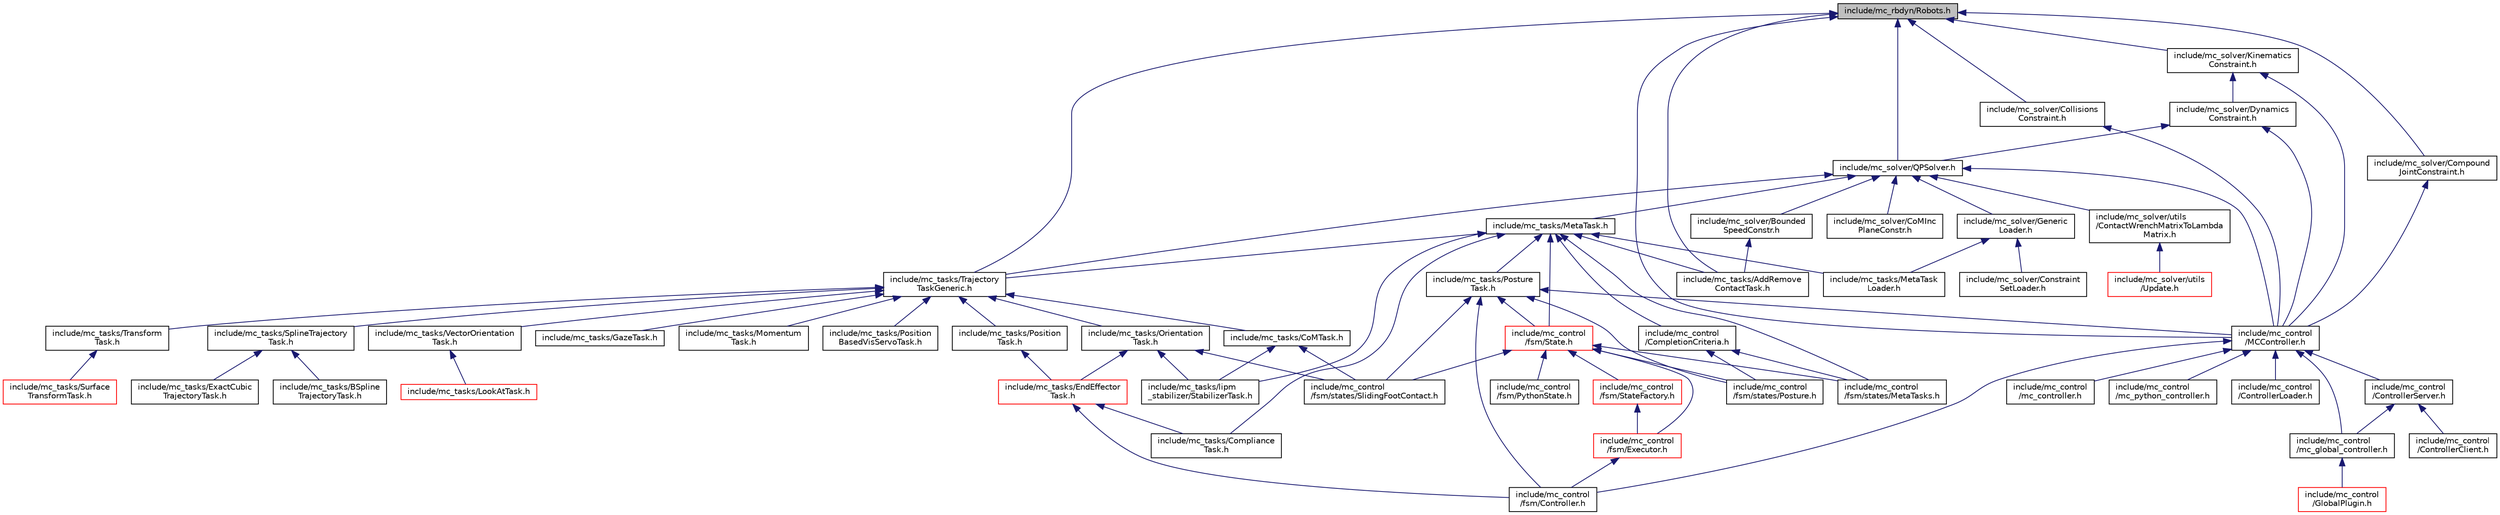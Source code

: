digraph "include/mc_rbdyn/Robots.h"
{
 // INTERACTIVE_SVG=YES
  edge [fontname="Helvetica",fontsize="10",labelfontname="Helvetica",labelfontsize="10"];
  node [fontname="Helvetica",fontsize="10",shape=record];
  Node55 [label="include/mc_rbdyn/Robots.h",height=0.2,width=0.4,color="black", fillcolor="grey75", style="filled", fontcolor="black"];
  Node55 -> Node56 [dir="back",color="midnightblue",fontsize="10",style="solid",fontname="Helvetica"];
  Node56 [label="include/mc_solver/QPSolver.h",height=0.2,width=0.4,color="black", fillcolor="white", style="filled",URL="$QPSolver_8h.html"];
  Node56 -> Node57 [dir="back",color="midnightblue",fontsize="10",style="solid",fontname="Helvetica"];
  Node57 [label="include/mc_tasks/MetaTask.h",height=0.2,width=0.4,color="black", fillcolor="white", style="filled",URL="$MetaTask_8h.html"];
  Node57 -> Node58 [dir="back",color="midnightblue",fontsize="10",style="solid",fontname="Helvetica"];
  Node58 [label="include/mc_control\l/CompletionCriteria.h",height=0.2,width=0.4,color="black", fillcolor="white", style="filled",URL="$CompletionCriteria_8h.html"];
  Node58 -> Node59 [dir="back",color="midnightblue",fontsize="10",style="solid",fontname="Helvetica"];
  Node59 [label="include/mc_control\l/fsm/states/MetaTasks.h",height=0.2,width=0.4,color="black", fillcolor="white", style="filled",URL="$MetaTasks_8h.html"];
  Node58 -> Node60 [dir="back",color="midnightblue",fontsize="10",style="solid",fontname="Helvetica"];
  Node60 [label="include/mc_control\l/fsm/states/Posture.h",height=0.2,width=0.4,color="black", fillcolor="white", style="filled",URL="$Posture_8h.html"];
  Node57 -> Node61 [dir="back",color="midnightblue",fontsize="10",style="solid",fontname="Helvetica"];
  Node61 [label="include/mc_tasks/Posture\lTask.h",height=0.2,width=0.4,color="black", fillcolor="white", style="filled",URL="$PostureTask_8h.html"];
  Node61 -> Node62 [dir="back",color="midnightblue",fontsize="10",style="solid",fontname="Helvetica"];
  Node62 [label="include/mc_control\l/MCController.h",height=0.2,width=0.4,color="black", fillcolor="white", style="filled",URL="$MCController_8h.html"];
  Node62 -> Node63 [dir="back",color="midnightblue",fontsize="10",style="solid",fontname="Helvetica"];
  Node63 [label="include/mc_control\l/ControllerServer.h",height=0.2,width=0.4,color="black", fillcolor="white", style="filled",URL="$ControllerServer_8h.html"];
  Node63 -> Node64 [dir="back",color="midnightblue",fontsize="10",style="solid",fontname="Helvetica"];
  Node64 [label="include/mc_control\l/ControllerClient.h",height=0.2,width=0.4,color="black", fillcolor="white", style="filled",URL="$ControllerClient_8h.html"];
  Node63 -> Node65 [dir="back",color="midnightblue",fontsize="10",style="solid",fontname="Helvetica"];
  Node65 [label="include/mc_control\l/mc_global_controller.h",height=0.2,width=0.4,color="black", fillcolor="white", style="filled",URL="$mc__global__controller_8h.html"];
  Node65 -> Node66 [dir="back",color="midnightblue",fontsize="10",style="solid",fontname="Helvetica"];
  Node66 [label="include/mc_control\l/GlobalPlugin.h",height=0.2,width=0.4,color="red", fillcolor="white", style="filled",URL="$GlobalPlugin_8h.html"];
  Node62 -> Node69 [dir="back",color="midnightblue",fontsize="10",style="solid",fontname="Helvetica"];
  Node69 [label="include/mc_control\l/ControllerLoader.h",height=0.2,width=0.4,color="black", fillcolor="white", style="filled",URL="$ControllerLoader_8h.html"];
  Node62 -> Node70 [dir="back",color="midnightblue",fontsize="10",style="solid",fontname="Helvetica"];
  Node70 [label="include/mc_control\l/fsm/Controller.h",height=0.2,width=0.4,color="black", fillcolor="white", style="filled",URL="$Controller_8h.html"];
  Node62 -> Node65 [dir="back",color="midnightblue",fontsize="10",style="solid",fontname="Helvetica"];
  Node62 -> Node71 [dir="back",color="midnightblue",fontsize="10",style="solid",fontname="Helvetica"];
  Node71 [label="include/mc_control\l/mc_controller.h",height=0.2,width=0.4,color="black", fillcolor="white", style="filled",URL="$mc__controller_8h.html"];
  Node62 -> Node72 [dir="back",color="midnightblue",fontsize="10",style="solid",fontname="Helvetica"];
  Node72 [label="include/mc_control\l/mc_python_controller.h",height=0.2,width=0.4,color="black", fillcolor="white", style="filled",URL="$mc__python__controller_8h.html"];
  Node61 -> Node73 [dir="back",color="midnightblue",fontsize="10",style="solid",fontname="Helvetica"];
  Node73 [label="include/mc_control\l/fsm/State.h",height=0.2,width=0.4,color="red", fillcolor="white", style="filled",URL="$State_8h.html"];
  Node73 -> Node74 [dir="back",color="midnightblue",fontsize="10",style="solid",fontname="Helvetica"];
  Node74 [label="include/mc_control\l/fsm/Executor.h",height=0.2,width=0.4,color="red", fillcolor="white", style="filled",URL="$Executor_8h.html"];
  Node74 -> Node70 [dir="back",color="midnightblue",fontsize="10",style="solid",fontname="Helvetica"];
  Node73 -> Node76 [dir="back",color="midnightblue",fontsize="10",style="solid",fontname="Helvetica"];
  Node76 [label="include/mc_control\l/fsm/StateFactory.h",height=0.2,width=0.4,color="red", fillcolor="white", style="filled",URL="$StateFactory_8h.html"];
  Node76 -> Node74 [dir="back",color="midnightblue",fontsize="10",style="solid",fontname="Helvetica"];
  Node73 -> Node78 [dir="back",color="midnightblue",fontsize="10",style="solid",fontname="Helvetica"];
  Node78 [label="include/mc_control\l/fsm/PythonState.h",height=0.2,width=0.4,color="black", fillcolor="white", style="filled",URL="$PythonState_8h.html"];
  Node73 -> Node59 [dir="back",color="midnightblue",fontsize="10",style="solid",fontname="Helvetica"];
  Node73 -> Node60 [dir="back",color="midnightblue",fontsize="10",style="solid",fontname="Helvetica"];
  Node73 -> Node86 [dir="back",color="midnightblue",fontsize="10",style="solid",fontname="Helvetica"];
  Node86 [label="include/mc_control\l/fsm/states/SlidingFootContact.h",height=0.2,width=0.4,color="black", fillcolor="white", style="filled",URL="$SlidingFootContact_8h.html"];
  Node61 -> Node70 [dir="back",color="midnightblue",fontsize="10",style="solid",fontname="Helvetica"];
  Node61 -> Node60 [dir="back",color="midnightblue",fontsize="10",style="solid",fontname="Helvetica"];
  Node61 -> Node86 [dir="back",color="midnightblue",fontsize="10",style="solid",fontname="Helvetica"];
  Node57 -> Node73 [dir="back",color="midnightblue",fontsize="10",style="solid",fontname="Helvetica"];
  Node57 -> Node88 [dir="back",color="midnightblue",fontsize="10",style="solid",fontname="Helvetica"];
  Node88 [label="include/mc_tasks/Trajectory\lTaskGeneric.h",height=0.2,width=0.4,color="black", fillcolor="white", style="filled",URL="$TrajectoryTaskGeneric_8h.html"];
  Node88 -> Node89 [dir="back",color="midnightblue",fontsize="10",style="solid",fontname="Helvetica"];
  Node89 [label="include/mc_tasks/Orientation\lTask.h",height=0.2,width=0.4,color="black", fillcolor="white", style="filled",URL="$OrientationTask_8h.html"];
  Node89 -> Node90 [dir="back",color="midnightblue",fontsize="10",style="solid",fontname="Helvetica"];
  Node90 [label="include/mc_tasks/EndEffector\lTask.h",height=0.2,width=0.4,color="red", fillcolor="white", style="filled",URL="$EndEffectorTask_8h.html"];
  Node90 -> Node70 [dir="back",color="midnightblue",fontsize="10",style="solid",fontname="Helvetica"];
  Node90 -> Node92 [dir="back",color="midnightblue",fontsize="10",style="solid",fontname="Helvetica"];
  Node92 [label="include/mc_tasks/Compliance\lTask.h",height=0.2,width=0.4,color="black", fillcolor="white", style="filled",URL="$ComplianceTask_8h.html"];
  Node89 -> Node86 [dir="back",color="midnightblue",fontsize="10",style="solid",fontname="Helvetica"];
  Node89 -> Node93 [dir="back",color="midnightblue",fontsize="10",style="solid",fontname="Helvetica"];
  Node93 [label="include/mc_tasks/lipm\l_stabilizer/StabilizerTask.h",height=0.2,width=0.4,color="black", fillcolor="white", style="filled",URL="$StabilizerTask_8h.html"];
  Node88 -> Node94 [dir="back",color="midnightblue",fontsize="10",style="solid",fontname="Helvetica"];
  Node94 [label="include/mc_tasks/Position\lTask.h",height=0.2,width=0.4,color="black", fillcolor="white", style="filled",URL="$PositionTask_8h.html"];
  Node94 -> Node90 [dir="back",color="midnightblue",fontsize="10",style="solid",fontname="Helvetica"];
  Node88 -> Node95 [dir="back",color="midnightblue",fontsize="10",style="solid",fontname="Helvetica"];
  Node95 [label="include/mc_tasks/CoMTask.h",height=0.2,width=0.4,color="black", fillcolor="white", style="filled",URL="$CoMTask_8h.html"];
  Node95 -> Node86 [dir="back",color="midnightblue",fontsize="10",style="solid",fontname="Helvetica"];
  Node95 -> Node93 [dir="back",color="midnightblue",fontsize="10",style="solid",fontname="Helvetica"];
  Node88 -> Node96 [dir="back",color="midnightblue",fontsize="10",style="solid",fontname="Helvetica"];
  Node96 [label="include/mc_tasks/Transform\lTask.h",height=0.2,width=0.4,color="black", fillcolor="white", style="filled",URL="$TransformTask_8h.html"];
  Node96 -> Node97 [dir="back",color="midnightblue",fontsize="10",style="solid",fontname="Helvetica"];
  Node97 [label="include/mc_tasks/Surface\lTransformTask.h",height=0.2,width=0.4,color="red", fillcolor="white", style="filled",URL="$SurfaceTransformTask_8h.html"];
  Node88 -> Node102 [dir="back",color="midnightblue",fontsize="10",style="solid",fontname="Helvetica"];
  Node102 [label="include/mc_tasks/SplineTrajectory\lTask.h",height=0.2,width=0.4,color="black", fillcolor="white", style="filled",URL="$SplineTrajectoryTask_8h.html"];
  Node102 -> Node103 [dir="back",color="midnightblue",fontsize="10",style="solid",fontname="Helvetica"];
  Node103 [label="include/mc_tasks/BSpline\lTrajectoryTask.h",height=0.2,width=0.4,color="black", fillcolor="white", style="filled",URL="$BSplineTrajectoryTask_8h.html"];
  Node102 -> Node104 [dir="back",color="midnightblue",fontsize="10",style="solid",fontname="Helvetica"];
  Node104 [label="include/mc_tasks/ExactCubic\lTrajectoryTask.h",height=0.2,width=0.4,color="black", fillcolor="white", style="filled",URL="$ExactCubicTrajectoryTask_8h.html"];
  Node88 -> Node105 [dir="back",color="midnightblue",fontsize="10",style="solid",fontname="Helvetica"];
  Node105 [label="include/mc_tasks/GazeTask.h",height=0.2,width=0.4,color="black", fillcolor="white", style="filled",URL="$GazeTask_8h.html"];
  Node88 -> Node106 [dir="back",color="midnightblue",fontsize="10",style="solid",fontname="Helvetica"];
  Node106 [label="include/mc_tasks/VectorOrientation\lTask.h",height=0.2,width=0.4,color="black", fillcolor="white", style="filled",URL="$VectorOrientationTask_8h.html"];
  Node106 -> Node107 [dir="back",color="midnightblue",fontsize="10",style="solid",fontname="Helvetica"];
  Node107 [label="include/mc_tasks/LookAtTask.h",height=0.2,width=0.4,color="red", fillcolor="white", style="filled",URL="$LookAtTask_8h.html"];
  Node88 -> Node111 [dir="back",color="midnightblue",fontsize="10",style="solid",fontname="Helvetica"];
  Node111 [label="include/mc_tasks/Momentum\lTask.h",height=0.2,width=0.4,color="black", fillcolor="white", style="filled",URL="$MomentumTask_8h.html"];
  Node88 -> Node112 [dir="back",color="midnightblue",fontsize="10",style="solid",fontname="Helvetica"];
  Node112 [label="include/mc_tasks/Position\lBasedVisServoTask.h",height=0.2,width=0.4,color="black", fillcolor="white", style="filled",URL="$PositionBasedVisServoTask_8h.html"];
  Node57 -> Node59 [dir="back",color="midnightblue",fontsize="10",style="solid",fontname="Helvetica"];
  Node57 -> Node113 [dir="back",color="midnightblue",fontsize="10",style="solid",fontname="Helvetica"];
  Node113 [label="include/mc_tasks/AddRemove\lContactTask.h",height=0.2,width=0.4,color="black", fillcolor="white", style="filled",URL="$AddRemoveContactTask_8h.html"];
  Node57 -> Node92 [dir="back",color="midnightblue",fontsize="10",style="solid",fontname="Helvetica"];
  Node57 -> Node93 [dir="back",color="midnightblue",fontsize="10",style="solid",fontname="Helvetica"];
  Node57 -> Node114 [dir="back",color="midnightblue",fontsize="10",style="solid",fontname="Helvetica"];
  Node114 [label="include/mc_tasks/MetaTask\lLoader.h",height=0.2,width=0.4,color="black", fillcolor="white", style="filled",URL="$MetaTaskLoader_8h.html"];
  Node56 -> Node62 [dir="back",color="midnightblue",fontsize="10",style="solid",fontname="Helvetica"];
  Node56 -> Node88 [dir="back",color="midnightblue",fontsize="10",style="solid",fontname="Helvetica"];
  Node56 -> Node115 [dir="back",color="midnightblue",fontsize="10",style="solid",fontname="Helvetica"];
  Node115 [label="include/mc_solver/Bounded\lSpeedConstr.h",height=0.2,width=0.4,color="black", fillcolor="white", style="filled",URL="$BoundedSpeedConstr_8h.html"];
  Node115 -> Node113 [dir="back",color="midnightblue",fontsize="10",style="solid",fontname="Helvetica"];
  Node56 -> Node116 [dir="back",color="midnightblue",fontsize="10",style="solid",fontname="Helvetica"];
  Node116 [label="include/mc_solver/CoMInc\lPlaneConstr.h",height=0.2,width=0.4,color="black", fillcolor="white", style="filled",URL="$CoMIncPlaneConstr_8h.html"];
  Node56 -> Node117 [dir="back",color="midnightblue",fontsize="10",style="solid",fontname="Helvetica"];
  Node117 [label="include/mc_solver/Generic\lLoader.h",height=0.2,width=0.4,color="black", fillcolor="white", style="filled",URL="$GenericLoader_8h.html"];
  Node117 -> Node118 [dir="back",color="midnightblue",fontsize="10",style="solid",fontname="Helvetica"];
  Node118 [label="include/mc_solver/Constraint\lSetLoader.h",height=0.2,width=0.4,color="black", fillcolor="white", style="filled",URL="$ConstraintSetLoader_8h.html"];
  Node117 -> Node114 [dir="back",color="midnightblue",fontsize="10",style="solid",fontname="Helvetica"];
  Node56 -> Node119 [dir="back",color="midnightblue",fontsize="10",style="solid",fontname="Helvetica"];
  Node119 [label="include/mc_solver/utils\l/ContactWrenchMatrixToLambda\lMatrix.h",height=0.2,width=0.4,color="black", fillcolor="white", style="filled",URL="$ContactWrenchMatrixToLambdaMatrix_8h.html"];
  Node119 -> Node120 [dir="back",color="midnightblue",fontsize="10",style="solid",fontname="Helvetica"];
  Node120 [label="include/mc_solver/utils\l/Update.h",height=0.2,width=0.4,color="red", fillcolor="white", style="filled",URL="$Update_8h.html"];
  Node55 -> Node125 [dir="back",color="midnightblue",fontsize="10",style="solid",fontname="Helvetica"];
  Node125 [label="include/mc_solver/Kinematics\lConstraint.h",height=0.2,width=0.4,color="black", fillcolor="white", style="filled",URL="$KinematicsConstraint_8h.html"];
  Node125 -> Node126 [dir="back",color="midnightblue",fontsize="10",style="solid",fontname="Helvetica"];
  Node126 [label="include/mc_solver/Dynamics\lConstraint.h",height=0.2,width=0.4,color="black", fillcolor="white", style="filled",URL="$DynamicsConstraint_8h.html"];
  Node126 -> Node56 [dir="back",color="midnightblue",fontsize="10",style="solid",fontname="Helvetica"];
  Node126 -> Node62 [dir="back",color="midnightblue",fontsize="10",style="solid",fontname="Helvetica"];
  Node125 -> Node62 [dir="back",color="midnightblue",fontsize="10",style="solid",fontname="Helvetica"];
  Node55 -> Node62 [dir="back",color="midnightblue",fontsize="10",style="solid",fontname="Helvetica"];
  Node55 -> Node127 [dir="back",color="midnightblue",fontsize="10",style="solid",fontname="Helvetica"];
  Node127 [label="include/mc_solver/Collisions\lConstraint.h",height=0.2,width=0.4,color="black", fillcolor="white", style="filled",URL="$CollisionsConstraint_8h.html"];
  Node127 -> Node62 [dir="back",color="midnightblue",fontsize="10",style="solid",fontname="Helvetica"];
  Node55 -> Node128 [dir="back",color="midnightblue",fontsize="10",style="solid",fontname="Helvetica"];
  Node128 [label="include/mc_solver/Compound\lJointConstraint.h",height=0.2,width=0.4,color="black", fillcolor="white", style="filled",URL="$CompoundJointConstraint_8h.html"];
  Node128 -> Node62 [dir="back",color="midnightblue",fontsize="10",style="solid",fontname="Helvetica"];
  Node55 -> Node88 [dir="back",color="midnightblue",fontsize="10",style="solid",fontname="Helvetica"];
  Node55 -> Node113 [dir="back",color="midnightblue",fontsize="10",style="solid",fontname="Helvetica"];
}
